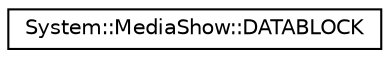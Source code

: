 digraph G
{
  edge [fontname="Helvetica",fontsize="10",labelfontname="Helvetica",labelfontsize="10"];
  node [fontname="Helvetica",fontsize="10",shape=record];
  rankdir="LR";
  Node1 [label="System::MediaShow::DATABLOCK",height=0.2,width=0.4,color="black", fillcolor="white", style="filled",URL="$class_system_1_1_media_show_1_1_d_a_t_a_b_l_o_c_k.html"];
}
